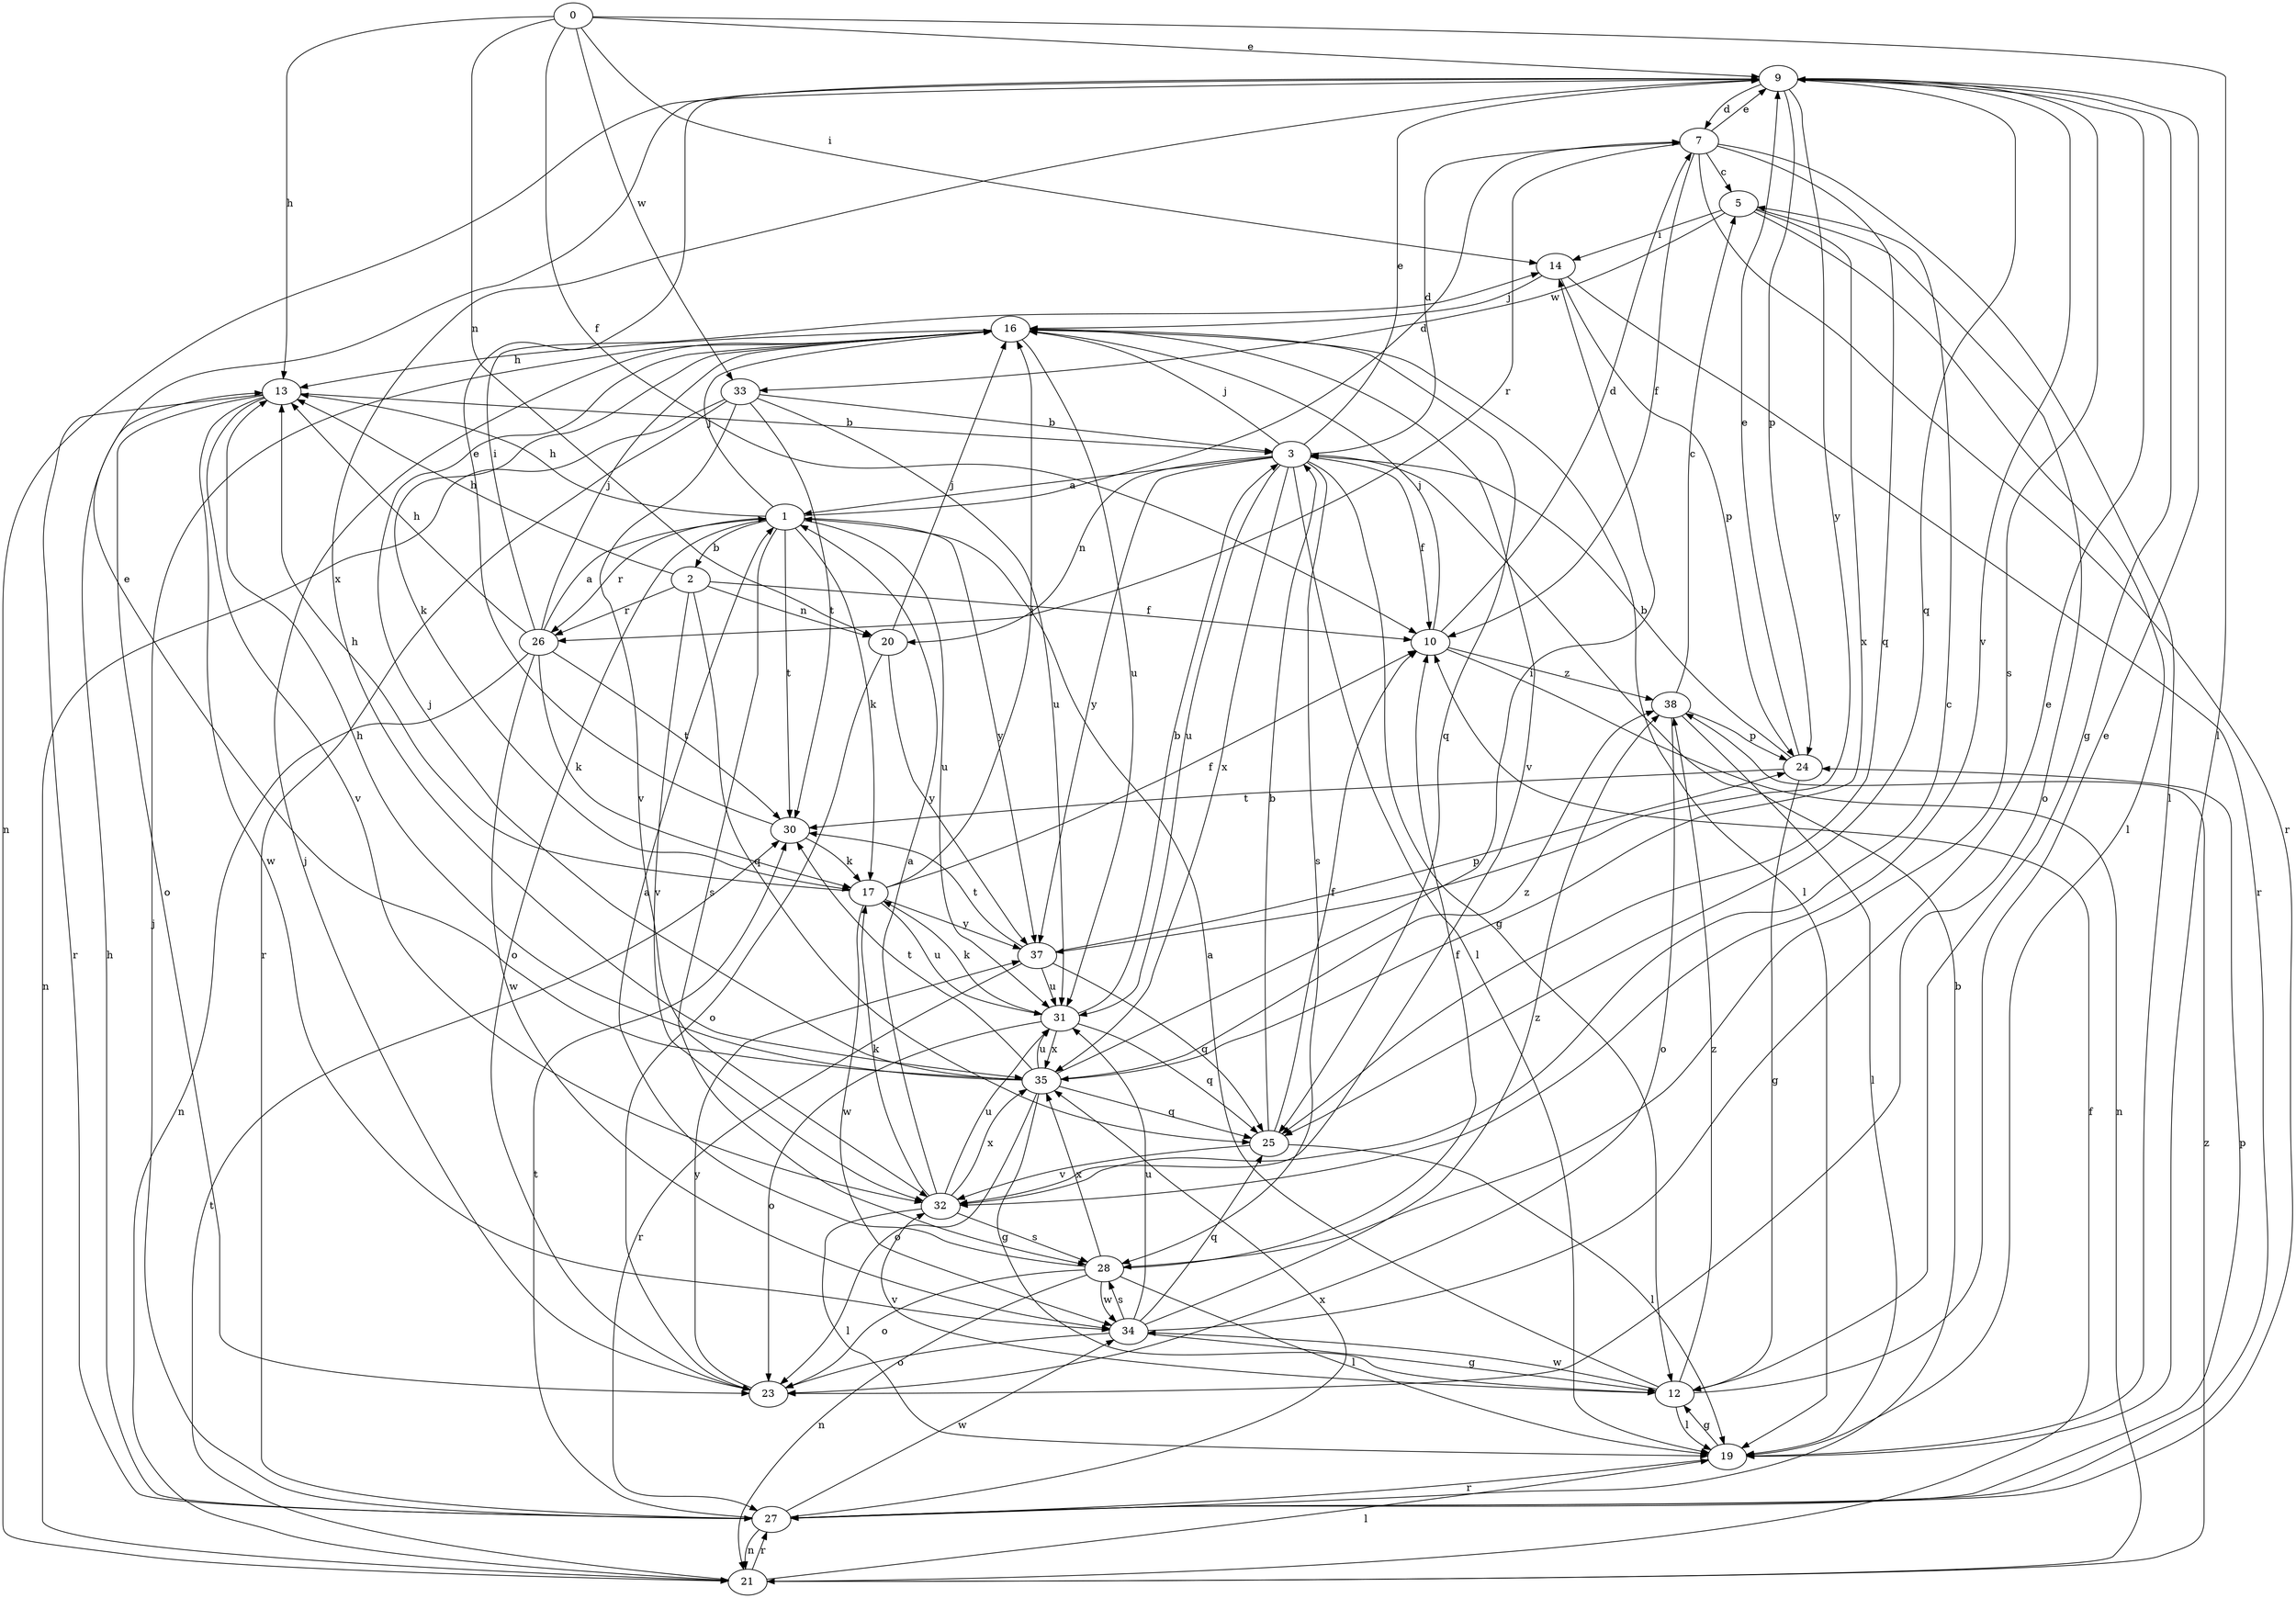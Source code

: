 strict digraph  {
0;
1;
2;
3;
5;
7;
9;
10;
12;
13;
14;
16;
17;
19;
20;
21;
23;
24;
25;
26;
27;
28;
30;
31;
32;
33;
34;
35;
37;
38;
0 -> 9  [label=e];
0 -> 10  [label=f];
0 -> 13  [label=h];
0 -> 14  [label=i];
0 -> 19  [label=l];
0 -> 20  [label=n];
0 -> 33  [label=w];
1 -> 2  [label=b];
1 -> 7  [label=d];
1 -> 13  [label=h];
1 -> 16  [label=j];
1 -> 17  [label=k];
1 -> 23  [label=o];
1 -> 26  [label=r];
1 -> 28  [label=s];
1 -> 30  [label=t];
1 -> 31  [label=u];
1 -> 37  [label=y];
2 -> 10  [label=f];
2 -> 13  [label=h];
2 -> 20  [label=n];
2 -> 25  [label=q];
2 -> 26  [label=r];
2 -> 32  [label=v];
3 -> 1  [label=a];
3 -> 7  [label=d];
3 -> 9  [label=e];
3 -> 10  [label=f];
3 -> 12  [label=g];
3 -> 16  [label=j];
3 -> 19  [label=l];
3 -> 20  [label=n];
3 -> 28  [label=s];
3 -> 31  [label=u];
3 -> 35  [label=x];
3 -> 37  [label=y];
5 -> 14  [label=i];
5 -> 19  [label=l];
5 -> 23  [label=o];
5 -> 33  [label=w];
5 -> 35  [label=x];
7 -> 5  [label=c];
7 -> 9  [label=e];
7 -> 10  [label=f];
7 -> 19  [label=l];
7 -> 25  [label=q];
7 -> 26  [label=r];
7 -> 27  [label=r];
9 -> 7  [label=d];
9 -> 12  [label=g];
9 -> 21  [label=n];
9 -> 24  [label=p];
9 -> 25  [label=q];
9 -> 28  [label=s];
9 -> 32  [label=v];
9 -> 35  [label=x];
9 -> 37  [label=y];
10 -> 7  [label=d];
10 -> 16  [label=j];
10 -> 21  [label=n];
10 -> 38  [label=z];
12 -> 1  [label=a];
12 -> 9  [label=e];
12 -> 19  [label=l];
12 -> 32  [label=v];
12 -> 34  [label=w];
12 -> 38  [label=z];
13 -> 3  [label=b];
13 -> 23  [label=o];
13 -> 27  [label=r];
13 -> 32  [label=v];
13 -> 34  [label=w];
14 -> 16  [label=j];
14 -> 24  [label=p];
14 -> 27  [label=r];
16 -> 13  [label=h];
16 -> 17  [label=k];
16 -> 19  [label=l];
16 -> 25  [label=q];
16 -> 31  [label=u];
16 -> 32  [label=v];
17 -> 10  [label=f];
17 -> 13  [label=h];
17 -> 16  [label=j];
17 -> 31  [label=u];
17 -> 34  [label=w];
17 -> 37  [label=y];
19 -> 12  [label=g];
19 -> 27  [label=r];
20 -> 16  [label=j];
20 -> 23  [label=o];
20 -> 37  [label=y];
21 -> 10  [label=f];
21 -> 19  [label=l];
21 -> 27  [label=r];
21 -> 30  [label=t];
21 -> 38  [label=z];
23 -> 16  [label=j];
23 -> 37  [label=y];
24 -> 3  [label=b];
24 -> 9  [label=e];
24 -> 12  [label=g];
24 -> 30  [label=t];
25 -> 3  [label=b];
25 -> 10  [label=f];
25 -> 19  [label=l];
25 -> 32  [label=v];
26 -> 1  [label=a];
26 -> 13  [label=h];
26 -> 14  [label=i];
26 -> 16  [label=j];
26 -> 17  [label=k];
26 -> 21  [label=n];
26 -> 30  [label=t];
26 -> 34  [label=w];
27 -> 3  [label=b];
27 -> 13  [label=h];
27 -> 16  [label=j];
27 -> 21  [label=n];
27 -> 24  [label=p];
27 -> 30  [label=t];
27 -> 34  [label=w];
27 -> 35  [label=x];
28 -> 1  [label=a];
28 -> 10  [label=f];
28 -> 19  [label=l];
28 -> 21  [label=n];
28 -> 23  [label=o];
28 -> 34  [label=w];
28 -> 35  [label=x];
30 -> 9  [label=e];
30 -> 17  [label=k];
31 -> 3  [label=b];
31 -> 17  [label=k];
31 -> 23  [label=o];
31 -> 25  [label=q];
31 -> 35  [label=x];
32 -> 1  [label=a];
32 -> 5  [label=c];
32 -> 17  [label=k];
32 -> 19  [label=l];
32 -> 28  [label=s];
32 -> 31  [label=u];
32 -> 35  [label=x];
33 -> 3  [label=b];
33 -> 21  [label=n];
33 -> 27  [label=r];
33 -> 30  [label=t];
33 -> 31  [label=u];
33 -> 32  [label=v];
34 -> 9  [label=e];
34 -> 12  [label=g];
34 -> 23  [label=o];
34 -> 25  [label=q];
34 -> 28  [label=s];
34 -> 31  [label=u];
34 -> 38  [label=z];
35 -> 9  [label=e];
35 -> 12  [label=g];
35 -> 13  [label=h];
35 -> 14  [label=i];
35 -> 16  [label=j];
35 -> 23  [label=o];
35 -> 25  [label=q];
35 -> 30  [label=t];
35 -> 31  [label=u];
35 -> 38  [label=z];
37 -> 24  [label=p];
37 -> 25  [label=q];
37 -> 27  [label=r];
37 -> 30  [label=t];
37 -> 31  [label=u];
38 -> 5  [label=c];
38 -> 19  [label=l];
38 -> 23  [label=o];
38 -> 24  [label=p];
}
